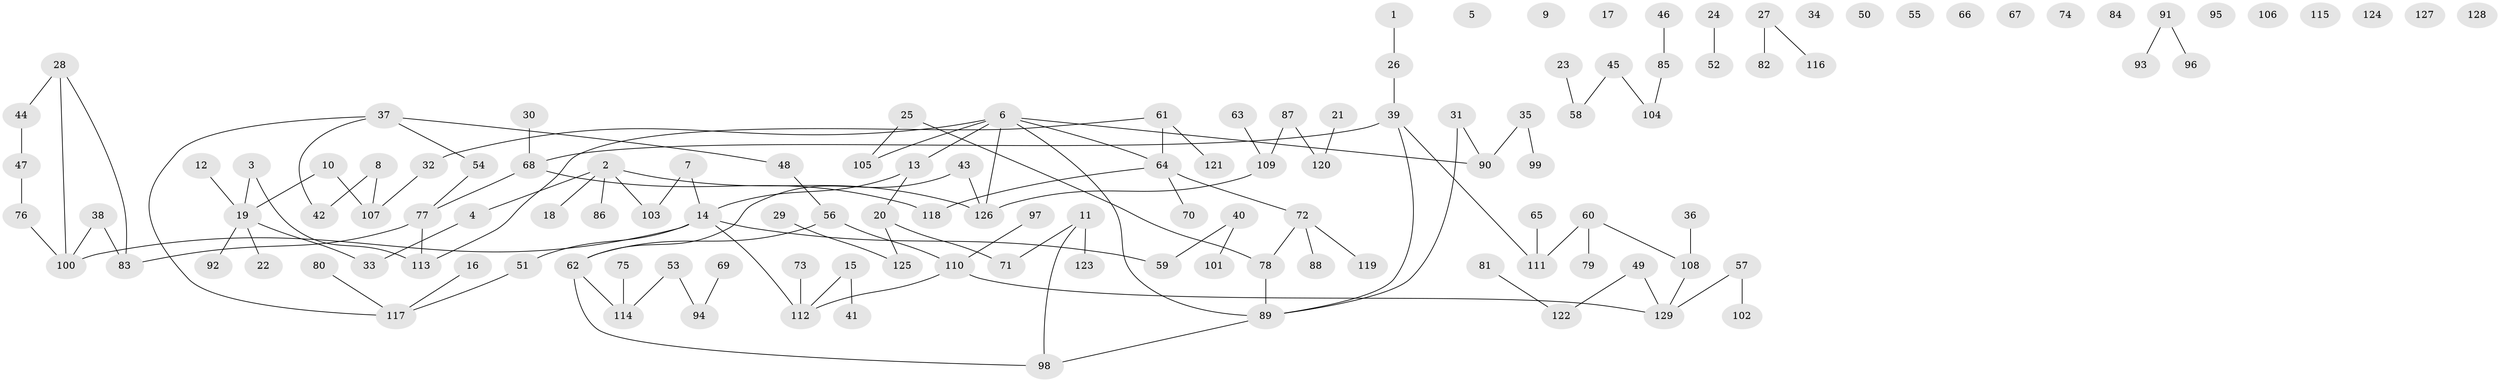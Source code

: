// coarse degree distribution, {1: 0.47368421052631576, 4: 0.15789473684210525, 2: 0.21052631578947367, 3: 0.05263157894736842, 9: 0.05263157894736842, 11: 0.05263157894736842}
// Generated by graph-tools (version 1.1) at 2025/35/03/04/25 23:35:55]
// undirected, 129 vertices, 126 edges
graph export_dot {
  node [color=gray90,style=filled];
  1;
  2;
  3;
  4;
  5;
  6;
  7;
  8;
  9;
  10;
  11;
  12;
  13;
  14;
  15;
  16;
  17;
  18;
  19;
  20;
  21;
  22;
  23;
  24;
  25;
  26;
  27;
  28;
  29;
  30;
  31;
  32;
  33;
  34;
  35;
  36;
  37;
  38;
  39;
  40;
  41;
  42;
  43;
  44;
  45;
  46;
  47;
  48;
  49;
  50;
  51;
  52;
  53;
  54;
  55;
  56;
  57;
  58;
  59;
  60;
  61;
  62;
  63;
  64;
  65;
  66;
  67;
  68;
  69;
  70;
  71;
  72;
  73;
  74;
  75;
  76;
  77;
  78;
  79;
  80;
  81;
  82;
  83;
  84;
  85;
  86;
  87;
  88;
  89;
  90;
  91;
  92;
  93;
  94;
  95;
  96;
  97;
  98;
  99;
  100;
  101;
  102;
  103;
  104;
  105;
  106;
  107;
  108;
  109;
  110;
  111;
  112;
  113;
  114;
  115;
  116;
  117;
  118;
  119;
  120;
  121;
  122;
  123;
  124;
  125;
  126;
  127;
  128;
  129;
  1 -- 26;
  2 -- 4;
  2 -- 18;
  2 -- 86;
  2 -- 103;
  2 -- 126;
  3 -- 19;
  3 -- 113;
  4 -- 33;
  6 -- 13;
  6 -- 32;
  6 -- 64;
  6 -- 89;
  6 -- 90;
  6 -- 105;
  6 -- 126;
  7 -- 14;
  7 -- 103;
  8 -- 42;
  8 -- 107;
  10 -- 19;
  10 -- 107;
  11 -- 71;
  11 -- 98;
  11 -- 123;
  12 -- 19;
  13 -- 14;
  13 -- 20;
  14 -- 51;
  14 -- 59;
  14 -- 100;
  14 -- 112;
  15 -- 41;
  15 -- 112;
  16 -- 117;
  19 -- 22;
  19 -- 33;
  19 -- 92;
  20 -- 71;
  20 -- 125;
  21 -- 120;
  23 -- 58;
  24 -- 52;
  25 -- 78;
  25 -- 105;
  26 -- 39;
  27 -- 82;
  27 -- 116;
  28 -- 44;
  28 -- 83;
  28 -- 100;
  29 -- 125;
  30 -- 68;
  31 -- 89;
  31 -- 90;
  32 -- 107;
  35 -- 90;
  35 -- 99;
  36 -- 108;
  37 -- 42;
  37 -- 48;
  37 -- 54;
  37 -- 117;
  38 -- 83;
  38 -- 100;
  39 -- 68;
  39 -- 89;
  39 -- 111;
  40 -- 59;
  40 -- 101;
  43 -- 62;
  43 -- 126;
  44 -- 47;
  45 -- 58;
  45 -- 104;
  46 -- 85;
  47 -- 76;
  48 -- 56;
  49 -- 122;
  49 -- 129;
  51 -- 117;
  53 -- 94;
  53 -- 114;
  54 -- 77;
  56 -- 62;
  56 -- 110;
  57 -- 102;
  57 -- 129;
  60 -- 79;
  60 -- 108;
  60 -- 111;
  61 -- 64;
  61 -- 113;
  61 -- 121;
  62 -- 98;
  62 -- 114;
  63 -- 109;
  64 -- 70;
  64 -- 72;
  64 -- 118;
  65 -- 111;
  68 -- 77;
  68 -- 118;
  69 -- 94;
  72 -- 78;
  72 -- 88;
  72 -- 119;
  73 -- 112;
  75 -- 114;
  76 -- 100;
  77 -- 83;
  77 -- 113;
  78 -- 89;
  80 -- 117;
  81 -- 122;
  85 -- 104;
  87 -- 109;
  87 -- 120;
  89 -- 98;
  91 -- 93;
  91 -- 96;
  97 -- 110;
  108 -- 129;
  109 -- 126;
  110 -- 112;
  110 -- 129;
}
